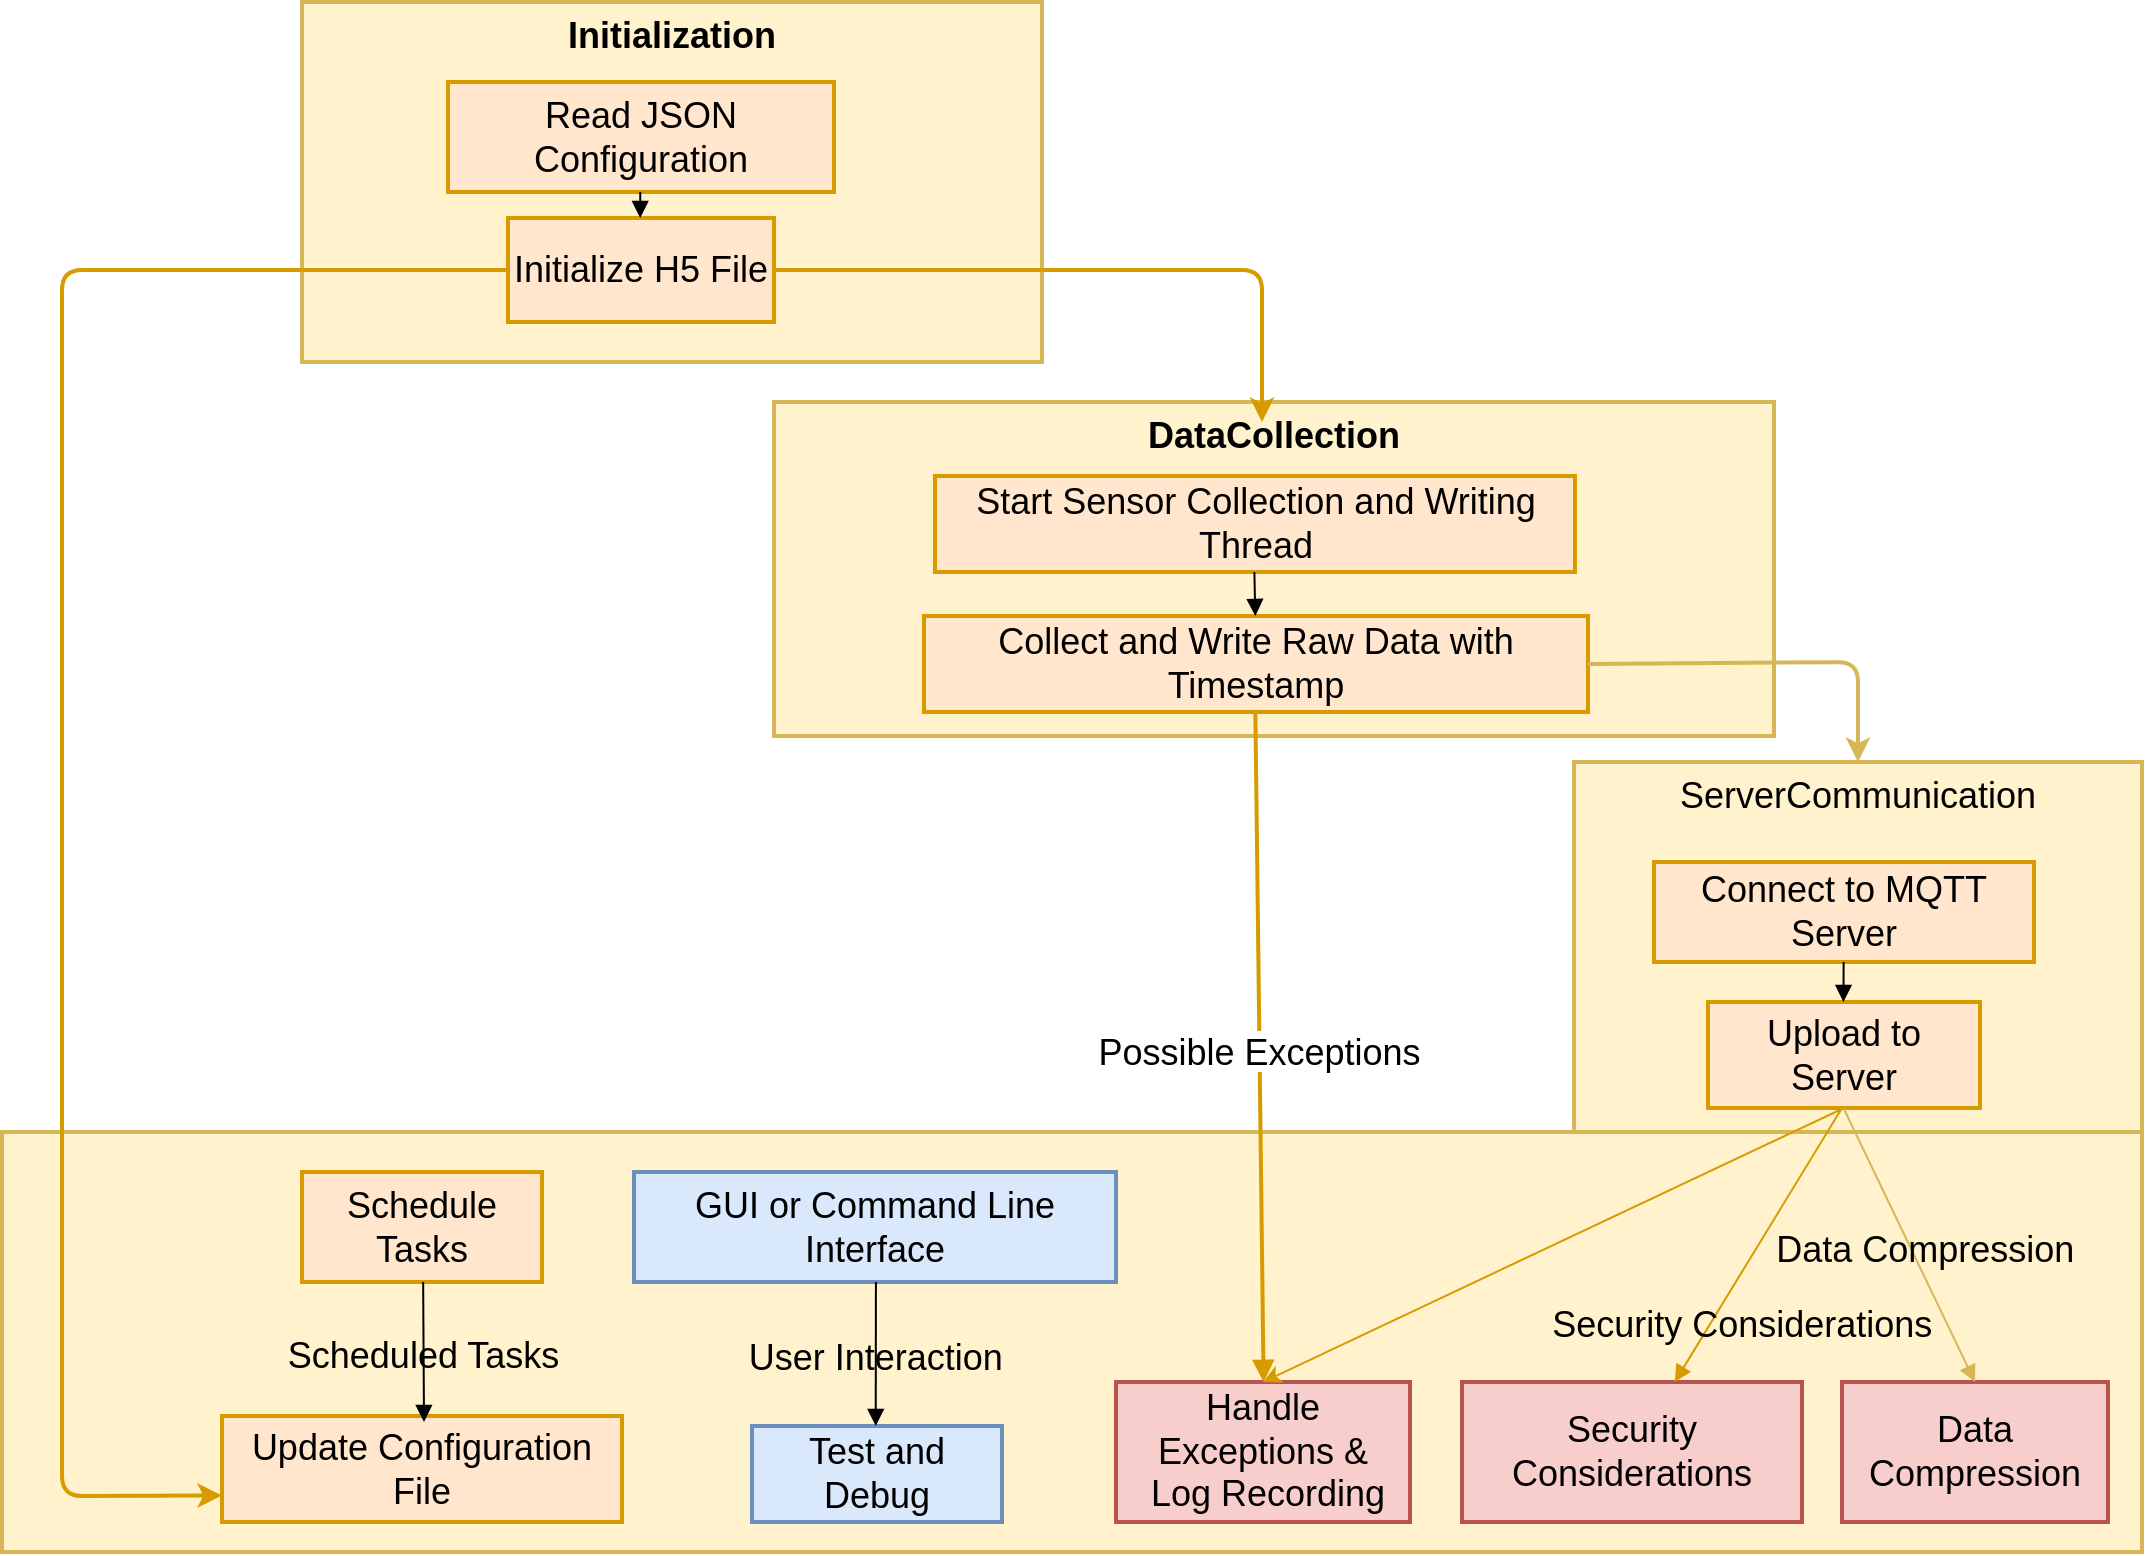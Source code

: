 <mxfile version="22.1.5" type="github">
  <diagram name="第 1 页" id="0iZQUB3KEdjaGyVEio1X">
    <mxGraphModel dx="1722" dy="964" grid="1" gridSize="10" guides="1" tooltips="1" connect="1" arrows="1" fold="1" page="1" pageScale="1" pageWidth="827" pageHeight="1169" background="#ffffff" math="0" shadow="0">
      <root>
        <mxCell id="0" />
        <mxCell id="1" parent="0" />
        <mxCell id="T6mXg9tadkSn17AwE84S-1" value="" style="whiteSpace=wrap;strokeWidth=2;verticalAlign=top;fontSize=18;fillColor=#fff2cc;strokeColor=#d6b656;rounded=0;" vertex="1" parent="1">
          <mxGeometry x="300" y="585" width="1070" height="210" as="geometry" />
        </mxCell>
        <mxCell id="T6mXg9tadkSn17AwE84S-2" value="Handle Exceptions &amp;&#xa; Log Recording" style="whiteSpace=wrap;strokeWidth=2;fontSize=18;rounded=0;fillColor=#f8cecc;strokeColor=#b85450;" vertex="1" parent="1">
          <mxGeometry x="857" y="710" width="147" height="70" as="geometry" />
        </mxCell>
        <mxCell id="T6mXg9tadkSn17AwE84S-4" value="Data Compression" style="whiteSpace=wrap;strokeWidth=2;fontSize=18;rounded=0;fillColor=#f8cecc;strokeColor=#b85450;" vertex="1" parent="1">
          <mxGeometry x="1220" y="710" width="133" height="70" as="geometry" />
        </mxCell>
        <mxCell id="T6mXg9tadkSn17AwE84S-5" value="Schedule Tasks" style="whiteSpace=wrap;strokeWidth=2;fontSize=18;rounded=0;fillColor=#ffe6cc;strokeColor=#d79b00;" vertex="1" parent="1">
          <mxGeometry x="450" y="605" width="120" height="55" as="geometry" />
        </mxCell>
        <mxCell id="T6mXg9tadkSn17AwE84S-6" value="Update Configuration File" style="whiteSpace=wrap;strokeWidth=2;fontSize=18;rounded=0;fillColor=#ffe6cc;strokeColor=#d79b00;" vertex="1" parent="1">
          <mxGeometry x="410" y="727" width="200" height="53" as="geometry" />
        </mxCell>
        <mxCell id="T6mXg9tadkSn17AwE84S-7" value="Security Considerations" style="whiteSpace=wrap;strokeWidth=2;fontSize=18;rounded=0;fillColor=#f8cecc;strokeColor=#b85450;" vertex="1" parent="1">
          <mxGeometry x="1030" y="710" width="170" height="70" as="geometry" />
        </mxCell>
        <mxCell id="T6mXg9tadkSn17AwE84S-9" value="GUI or Command Line Interface" style="whiteSpace=wrap;strokeWidth=2;fontSize=18;rounded=0;fillColor=#dae8fc;strokeColor=#6c8ebf;" vertex="1" parent="1">
          <mxGeometry x="616" y="605" width="241" height="55" as="geometry" />
        </mxCell>
        <mxCell id="T6mXg9tadkSn17AwE84S-10" value="Test and Debug" style="whiteSpace=wrap;strokeWidth=2;fontSize=18;rounded=0;fillColor=#dae8fc;strokeColor=#6c8ebf;" vertex="1" parent="1">
          <mxGeometry x="675" y="732" width="125" height="48" as="geometry" />
        </mxCell>
        <mxCell id="T6mXg9tadkSn17AwE84S-11" value="ServerCommunication" style="whiteSpace=wrap;strokeWidth=2;verticalAlign=top;fontSize=18;fillColor=#fff2cc;strokeColor=#d6b656;rounded=0;" vertex="1" parent="1">
          <mxGeometry x="1086" y="400" width="284" height="185" as="geometry" />
        </mxCell>
        <mxCell id="T6mXg9tadkSn17AwE84S-12" value="Connect to MQTT Server" style="whiteSpace=wrap;strokeWidth=2;fontSize=18;rounded=0;fillColor=#ffe6cc;strokeColor=#d79b00;" vertex="1" parent="1">
          <mxGeometry x="1126" y="450" width="190" height="50" as="geometry" />
        </mxCell>
        <mxCell id="T6mXg9tadkSn17AwE84S-13" value="Upload to Server" style="whiteSpace=wrap;strokeWidth=2;fontSize=18;rounded=0;fillColor=#ffe6cc;strokeColor=#d79b00;" vertex="1" parent="1">
          <mxGeometry x="1153" y="520" width="136" height="53" as="geometry" />
        </mxCell>
        <mxCell id="T6mXg9tadkSn17AwE84S-14" value="DataCollection" style="whiteSpace=wrap;strokeWidth=2;verticalAlign=top;fontSize=18;fontStyle=1;labelBackgroundColor=none;fillColor=#fff2cc;strokeColor=#d6b656;rounded=0;" vertex="1" parent="1">
          <mxGeometry x="686" y="220" width="500" height="167" as="geometry" />
        </mxCell>
        <mxCell id="T6mXg9tadkSn17AwE84S-15" value="Start Sensor Collection and Writing Thread" style="whiteSpace=wrap;strokeWidth=2;fontSize=18;rounded=0;fillColor=#ffe6cc;strokeColor=#d79b00;" vertex="1" parent="1">
          <mxGeometry x="766.5" y="257" width="320" height="48" as="geometry" />
        </mxCell>
        <mxCell id="T6mXg9tadkSn17AwE84S-16" value="Collect and Write Raw Data with Timestamp" style="whiteSpace=wrap;strokeWidth=2;fontSize=18;rounded=0;fillColor=#ffe6cc;strokeColor=#d79b00;" vertex="1" parent="1">
          <mxGeometry x="761" y="327" width="332" height="48" as="geometry" />
        </mxCell>
        <mxCell id="T6mXg9tadkSn17AwE84S-17" value="Initialization" style="whiteSpace=wrap;strokeWidth=2;verticalAlign=top;fontSize=18;fontStyle=1;fillColor=#fff2cc;strokeColor=#d6b656;rounded=0;" vertex="1" parent="1">
          <mxGeometry x="450" y="20" width="370" height="180" as="geometry" />
        </mxCell>
        <mxCell id="T6mXg9tadkSn17AwE84S-18" value="Read JSON Configuration" style="whiteSpace=wrap;strokeWidth=2;fontSize=18;rounded=0;fillColor=#ffe6cc;strokeColor=#d79b00;" vertex="1" parent="1">
          <mxGeometry x="523" y="60" width="193" height="55" as="geometry" />
        </mxCell>
        <mxCell id="T6mXg9tadkSn17AwE84S-19" value="Initialize H5 File" style="whiteSpace=wrap;strokeWidth=2;fontSize=18;rounded=0;fillColor=#ffe6cc;strokeColor=#d79b00;" vertex="1" parent="1">
          <mxGeometry x="553" y="128" width="133" height="52" as="geometry" />
        </mxCell>
        <mxCell id="T6mXg9tadkSn17AwE84S-20" value="" style="curved=1;startArrow=none;endArrow=block;exitX=0.498;exitY=1.012;entryX=0.497;entryY=0.012;rounded=0;fontSize=18;" edge="1" parent="1" source="T6mXg9tadkSn17AwE84S-18" target="T6mXg9tadkSn17AwE84S-19">
          <mxGeometry relative="1" as="geometry">
            <Array as="points" />
          </mxGeometry>
        </mxCell>
        <mxCell id="T6mXg9tadkSn17AwE84S-22" value="" style="curved=1;startArrow=none;endArrow=block;exitX=0.499;exitY=1.006;entryX=0.499;entryY=0.006;rounded=0;fontSize=18;" edge="1" parent="1" source="T6mXg9tadkSn17AwE84S-15" target="T6mXg9tadkSn17AwE84S-16">
          <mxGeometry relative="1" as="geometry">
            <Array as="points" />
          </mxGeometry>
        </mxCell>
        <mxCell id="T6mXg9tadkSn17AwE84S-24" value="" style="curved=1;startArrow=none;endArrow=block;exitX=0.499;exitY=1.012;entryX=0.498;entryY=0.012;rounded=0;fontSize=18;" edge="1" parent="1" source="T6mXg9tadkSn17AwE84S-12" target="T6mXg9tadkSn17AwE84S-13">
          <mxGeometry relative="1" as="geometry">
            <Array as="points" />
          </mxGeometry>
        </mxCell>
        <mxCell id="T6mXg9tadkSn17AwE84S-25" value="Possible Exceptions" style="startArrow=none;endArrow=block;exitX=0.499;exitY=1.018;entryX=0.502;entryY=0.012;rounded=1;fontSize=18;strokeWidth=2;fillColor=#ffe6cc;strokeColor=#d79b00;" edge="1" parent="1" source="T6mXg9tadkSn17AwE84S-16" target="T6mXg9tadkSn17AwE84S-2">
          <mxGeometry x="0.005" relative="1" as="geometry">
            <Array as="points" />
            <mxPoint as="offset" />
          </mxGeometry>
        </mxCell>
        <mxCell id="T6mXg9tadkSn17AwE84S-27" value="Data Compression" style="curved=1;startArrow=none;endArrow=block;exitX=0.498;exitY=1.024;entryX=0.5;entryY=0.006;rounded=0;fontSize=18;labelBackgroundColor=none;fillColor=#fff2cc;strokeColor=#d6b656;" edge="1" parent="1" source="T6mXg9tadkSn17AwE84S-13" target="T6mXg9tadkSn17AwE84S-4">
          <mxGeometry x="0.052" y="7" relative="1" as="geometry">
            <Array as="points" />
            <mxPoint as="offset" />
          </mxGeometry>
        </mxCell>
        <mxCell id="T6mXg9tadkSn17AwE84S-28" value="Scheduled Tasks" style="curved=1;startArrow=none;endArrow=block;exitX=0.505;exitY=1.024;rounded=0;fontSize=18;labelBackgroundColor=none;" edge="1" parent="1" source="T6mXg9tadkSn17AwE84S-5">
          <mxGeometry relative="1" as="geometry">
            <Array as="points" />
            <mxPoint x="511" y="730" as="targetPoint" />
          </mxGeometry>
        </mxCell>
        <mxCell id="T6mXg9tadkSn17AwE84S-30" value="Security Considerations" style="curved=1;startArrow=none;endArrow=block;rounded=0;fontSize=18;fillColor=#ffe6cc;strokeColor=#d79b00;labelBackgroundColor=none;" edge="1" parent="1" target="T6mXg9tadkSn17AwE84S-7">
          <mxGeometry x="0.46" y="13" relative="1" as="geometry">
            <Array as="points" />
            <mxPoint x="1220" y="573" as="sourcePoint" />
            <mxPoint x="983.574" y="732" as="targetPoint" />
            <mxPoint as="offset" />
          </mxGeometry>
        </mxCell>
        <mxCell id="T6mXg9tadkSn17AwE84S-32" value="User Interaction" style="curved=1;startArrow=none;endArrow=block;exitX=0.502;exitY=1.024;entryX=0.495;entryY=0.006;rounded=0;fontSize=18;labelBackgroundColor=none;" edge="1" parent="1" source="T6mXg9tadkSn17AwE84S-9" target="T6mXg9tadkSn17AwE84S-10">
          <mxGeometry relative="1" as="geometry">
            <Array as="points" />
          </mxGeometry>
        </mxCell>
        <mxCell id="T6mXg9tadkSn17AwE84S-35" value="" style="endArrow=classic;html=1;rounded=1;exitX=0;exitY=0.5;exitDx=0;exitDy=0;entryX=0;entryY=0.75;entryDx=0;entryDy=0;fontSize=18;fillColor=#ffe6cc;strokeColor=#d79b00;strokeWidth=2;" edge="1" parent="1" source="T6mXg9tadkSn17AwE84S-19" target="T6mXg9tadkSn17AwE84S-6">
          <mxGeometry width="50" height="50" relative="1" as="geometry">
            <mxPoint x="170" y="370" as="sourcePoint" />
            <mxPoint x="220" y="320" as="targetPoint" />
            <Array as="points">
              <mxPoint x="330" y="154" />
              <mxPoint x="330" y="767" />
            </Array>
          </mxGeometry>
        </mxCell>
        <mxCell id="T6mXg9tadkSn17AwE84S-36" value="" style="endArrow=classic;html=1;rounded=1;exitX=1;exitY=0.5;exitDx=0;exitDy=0;fontSize=18;fontStyle=1;fillColor=#ffe6cc;strokeColor=#d79b00;strokeWidth=2;" edge="1" parent="1" source="T6mXg9tadkSn17AwE84S-19">
          <mxGeometry width="50" height="50" relative="1" as="geometry">
            <mxPoint x="810" y="230" as="sourcePoint" />
            <mxPoint x="930" y="230" as="targetPoint" />
            <Array as="points">
              <mxPoint x="930" y="154" />
              <mxPoint x="930" y="180" />
            </Array>
          </mxGeometry>
        </mxCell>
        <mxCell id="T6mXg9tadkSn17AwE84S-38" value="" style="endArrow=classic;html=1;rounded=1;exitX=1;exitY=0.5;exitDx=0;exitDy=0;entryX=0.5;entryY=0;entryDx=0;entryDy=0;fillColor=#fff2cc;strokeColor=#d6b656;strokeWidth=2;" edge="1" parent="1" source="T6mXg9tadkSn17AwE84S-16" target="T6mXg9tadkSn17AwE84S-11">
          <mxGeometry width="50" height="50" relative="1" as="geometry">
            <mxPoint x="836" y="567" as="sourcePoint" />
            <mxPoint x="1228" y="390" as="targetPoint" />
            <Array as="points">
              <mxPoint x="1228" y="350" />
              <mxPoint x="1228" y="370" />
            </Array>
          </mxGeometry>
        </mxCell>
        <mxCell id="T6mXg9tadkSn17AwE84S-39" value="" style="endArrow=classic;html=1;rounded=0;exitX=0.5;exitY=1;exitDx=0;exitDy=0;entryX=0.5;entryY=0;entryDx=0;entryDy=0;fillColor=#ffe6cc;strokeColor=#d79b00;" edge="1" parent="1" source="T6mXg9tadkSn17AwE84S-13" target="T6mXg9tadkSn17AwE84S-2">
          <mxGeometry width="50" height="50" relative="1" as="geometry">
            <mxPoint x="870" y="770" as="sourcePoint" />
            <mxPoint x="1000" y="910" as="targetPoint" />
          </mxGeometry>
        </mxCell>
      </root>
    </mxGraphModel>
  </diagram>
</mxfile>
